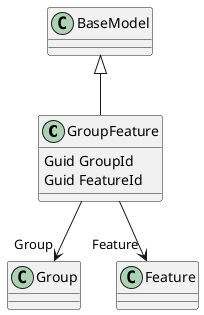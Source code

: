 @startuml
class GroupFeature {
    Guid GroupId
    Guid FeatureId
}
BaseModel <|-- GroupFeature
' GroupFeature --> "GroupId" string
' GroupFeature --> "FeatureId" string
GroupFeature --> "Group" Group
GroupFeature --> "Feature" Feature
@enduml
